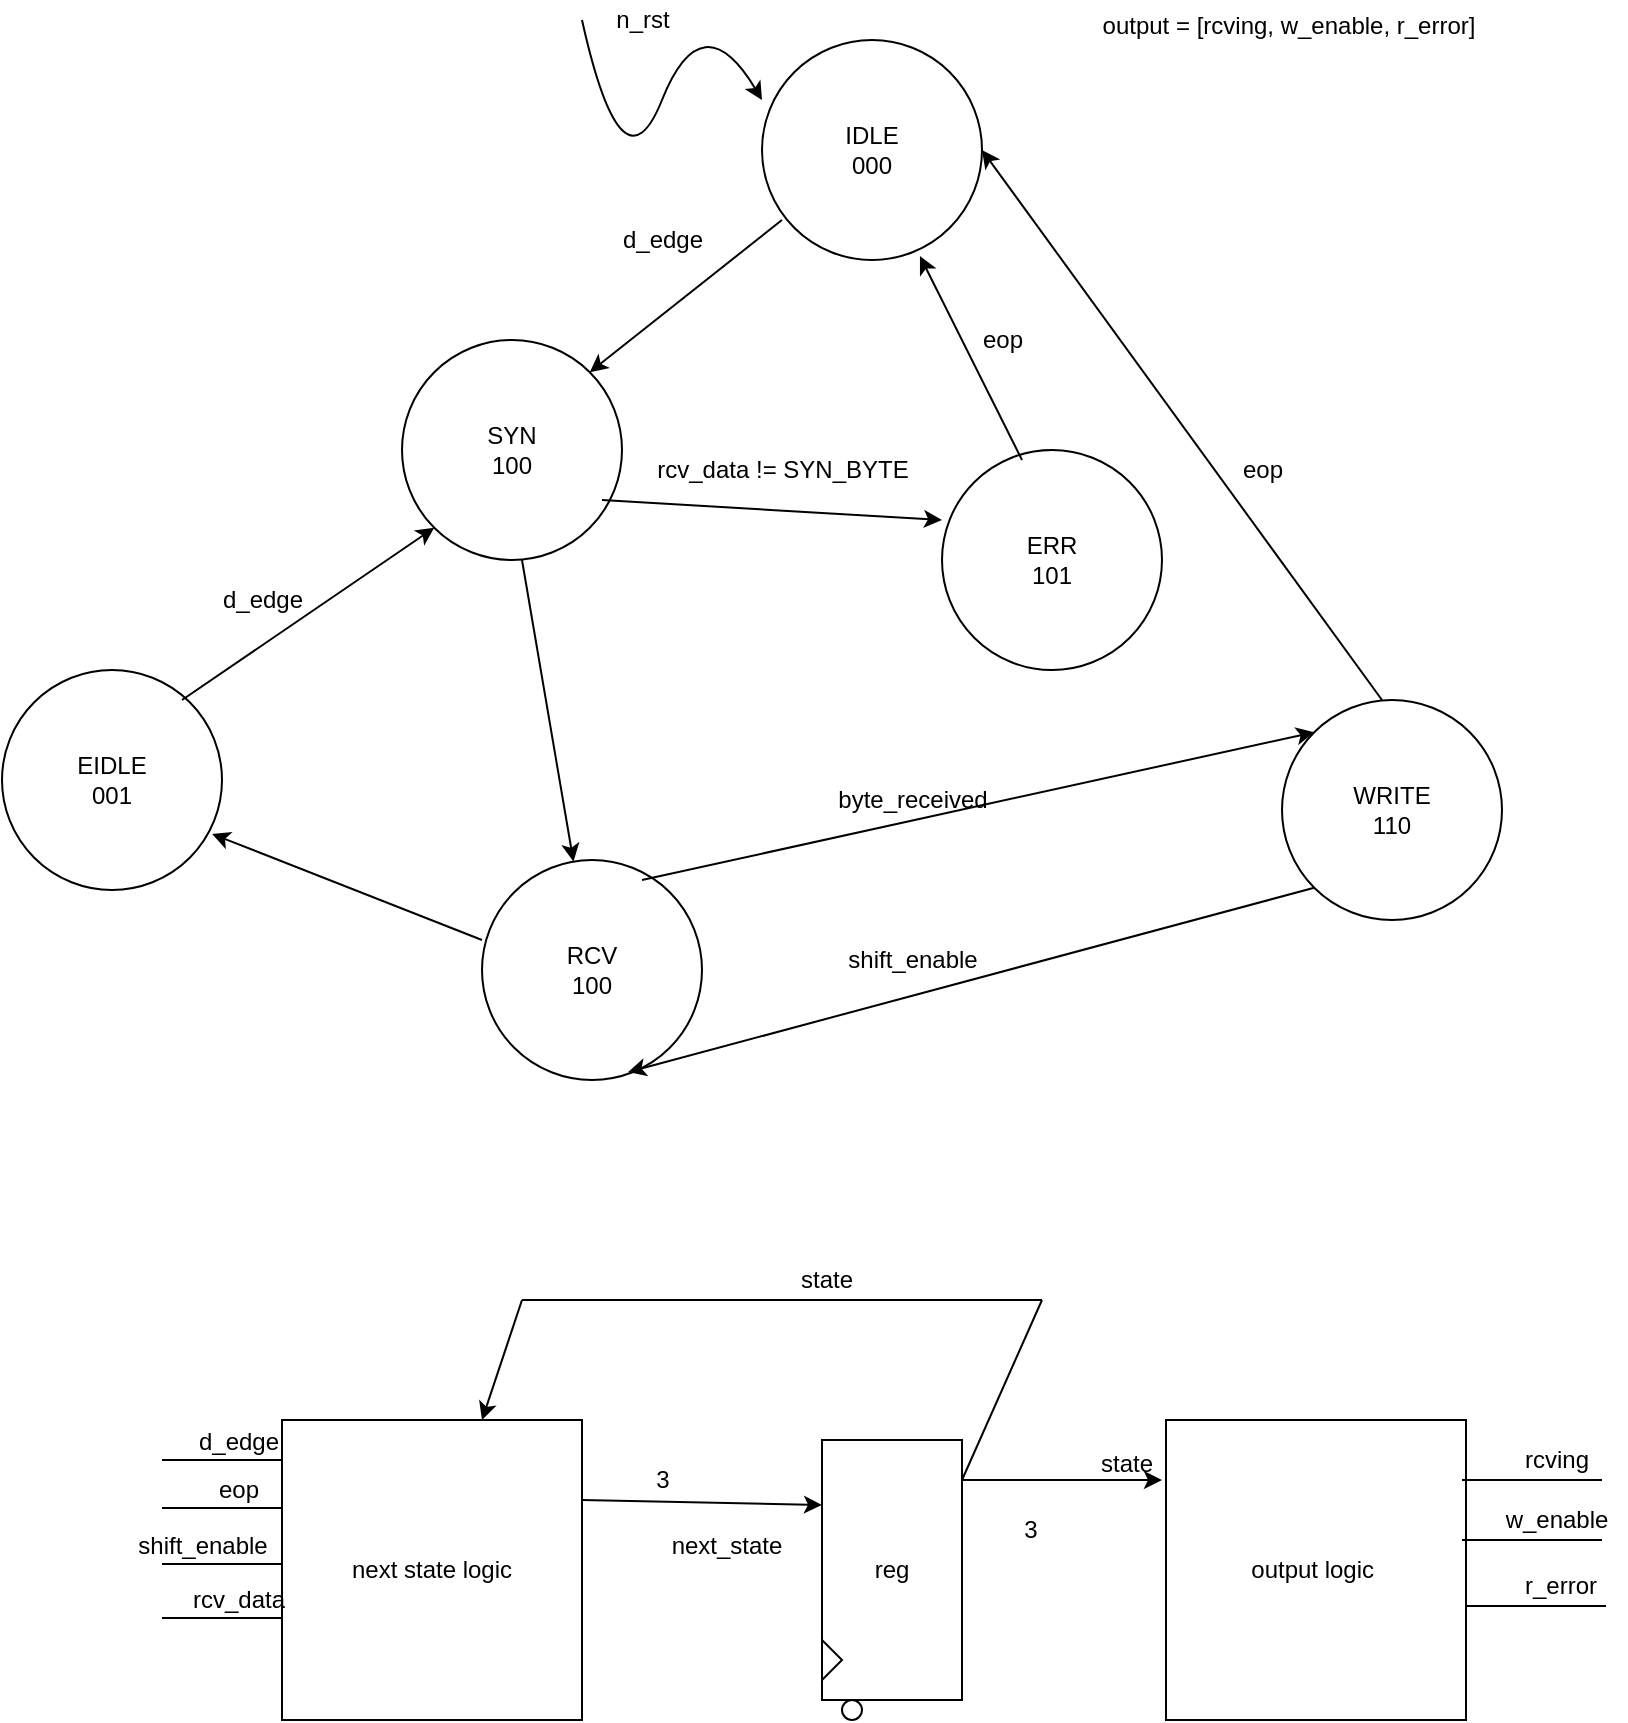 <mxfile version="13.0.1" type="device"><diagram id="uCJ9kOOHFd4VZ5gEbAkc" name="Page-1"><mxGraphModel dx="1796" dy="607" grid="1" gridSize="10" guides="1" tooltips="1" connect="1" arrows="1" fold="1" page="1" pageScale="1" pageWidth="850" pageHeight="1100" math="0" shadow="0"><root><mxCell id="0"/><mxCell id="1" parent="0"/><mxCell id="wGmYTm8C_t985OZbXYJu-1" value="IDLE&lt;br&gt;000" style="ellipse;whiteSpace=wrap;html=1;aspect=fixed;" vertex="1" parent="1"><mxGeometry x="360" y="40" width="110" height="110" as="geometry"/></mxCell><mxCell id="wGmYTm8C_t985OZbXYJu-2" value="output = [rcving, w_enable, r_error]" style="text;html=1;align=center;verticalAlign=middle;resizable=0;points=[];autosize=1;" vertex="1" parent="1"><mxGeometry x="523" y="23" width="200" height="20" as="geometry"/></mxCell><mxCell id="wGmYTm8C_t985OZbXYJu-3" value="SYN&lt;br&gt;100" style="ellipse;whiteSpace=wrap;html=1;aspect=fixed;" vertex="1" parent="1"><mxGeometry x="180" y="190" width="110" height="110" as="geometry"/></mxCell><mxCell id="wGmYTm8C_t985OZbXYJu-4" value="" style="endArrow=classic;html=1;entryX=1;entryY=0;entryDx=0;entryDy=0;" edge="1" parent="1" target="wGmYTm8C_t985OZbXYJu-3"><mxGeometry width="50" height="50" relative="1" as="geometry"><mxPoint x="370" y="130" as="sourcePoint"/><mxPoint x="420" y="80" as="targetPoint"/></mxGeometry></mxCell><mxCell id="wGmYTm8C_t985OZbXYJu-6" value="ERR&lt;br&gt;101" style="ellipse;whiteSpace=wrap;html=1;aspect=fixed;" vertex="1" parent="1"><mxGeometry x="450" y="245" width="110" height="110" as="geometry"/></mxCell><mxCell id="wGmYTm8C_t985OZbXYJu-7" value="d_edge" style="text;html=1;align=center;verticalAlign=middle;resizable=0;points=[];autosize=1;" vertex="1" parent="1"><mxGeometry x="280" y="130" width="60" height="20" as="geometry"/></mxCell><mxCell id="wGmYTm8C_t985OZbXYJu-8" value="" style="endArrow=classic;html=1;entryX=0;entryY=0.318;entryDx=0;entryDy=0;entryPerimeter=0;" edge="1" parent="1" target="wGmYTm8C_t985OZbXYJu-6"><mxGeometry width="50" height="50" relative="1" as="geometry"><mxPoint x="280" y="270" as="sourcePoint"/><mxPoint x="330" y="220" as="targetPoint"/></mxGeometry></mxCell><mxCell id="wGmYTm8C_t985OZbXYJu-9" value="rcv_data != SYN_BYTE" style="text;html=1;align=center;verticalAlign=middle;resizable=0;points=[];autosize=1;" vertex="1" parent="1"><mxGeometry x="300" y="245" width="140" height="20" as="geometry"/></mxCell><mxCell id="wGmYTm8C_t985OZbXYJu-10" value="" style="endArrow=classic;html=1;entryX=0.718;entryY=0.982;entryDx=0;entryDy=0;entryPerimeter=0;" edge="1" parent="1" target="wGmYTm8C_t985OZbXYJu-1"><mxGeometry width="50" height="50" relative="1" as="geometry"><mxPoint x="490" y="250" as="sourcePoint"/><mxPoint x="540" y="200" as="targetPoint"/></mxGeometry></mxCell><mxCell id="wGmYTm8C_t985OZbXYJu-11" value="eop" style="text;html=1;align=center;verticalAlign=middle;resizable=0;points=[];autosize=1;" vertex="1" parent="1"><mxGeometry x="460" y="180" width="40" height="20" as="geometry"/></mxCell><mxCell id="wGmYTm8C_t985OZbXYJu-12" value="RCV&lt;br&gt;100" style="ellipse;whiteSpace=wrap;html=1;aspect=fixed;" vertex="1" parent="1"><mxGeometry x="220" y="450" width="110" height="110" as="geometry"/></mxCell><mxCell id="wGmYTm8C_t985OZbXYJu-14" value="" style="curved=1;endArrow=classic;html=1;" edge="1" parent="1"><mxGeometry width="50" height="50" relative="1" as="geometry"><mxPoint x="270" y="30" as="sourcePoint"/><mxPoint x="360" y="70" as="targetPoint"/><Array as="points"><mxPoint x="290" y="120"/><mxPoint x="330" y="20"/></Array></mxGeometry></mxCell><mxCell id="wGmYTm8C_t985OZbXYJu-15" value="n_rst" style="text;html=1;align=center;verticalAlign=middle;resizable=0;points=[];autosize=1;" vertex="1" parent="1"><mxGeometry x="280" y="20" width="40" height="20" as="geometry"/></mxCell><mxCell id="wGmYTm8C_t985OZbXYJu-16" value="" style="endArrow=classic;html=1;" edge="1" parent="1" target="wGmYTm8C_t985OZbXYJu-12"><mxGeometry width="50" height="50" relative="1" as="geometry"><mxPoint x="240" y="300" as="sourcePoint"/><mxPoint x="290" y="250" as="targetPoint"/></mxGeometry></mxCell><mxCell id="wGmYTm8C_t985OZbXYJu-17" value="WRITE&lt;br&gt;110" style="ellipse;whiteSpace=wrap;html=1;aspect=fixed;" vertex="1" parent="1"><mxGeometry x="620" y="370" width="110" height="110" as="geometry"/></mxCell><mxCell id="wGmYTm8C_t985OZbXYJu-18" value="" style="endArrow=classic;html=1;entryX=0;entryY=0;entryDx=0;entryDy=0;" edge="1" parent="1" target="wGmYTm8C_t985OZbXYJu-17"><mxGeometry width="50" height="50" relative="1" as="geometry"><mxPoint x="300" y="460" as="sourcePoint"/><mxPoint x="350" y="410" as="targetPoint"/></mxGeometry></mxCell><mxCell id="wGmYTm8C_t985OZbXYJu-19" value="byte_received" style="text;html=1;align=center;verticalAlign=middle;resizable=0;points=[];autosize=1;" vertex="1" parent="1"><mxGeometry x="390" y="410" width="90" height="20" as="geometry"/></mxCell><mxCell id="wGmYTm8C_t985OZbXYJu-20" value="" style="endArrow=classic;html=1;entryX=0.664;entryY=0.964;entryDx=0;entryDy=0;entryPerimeter=0;exitX=0;exitY=1;exitDx=0;exitDy=0;" edge="1" parent="1" source="wGmYTm8C_t985OZbXYJu-17" target="wGmYTm8C_t985OZbXYJu-12"><mxGeometry width="50" height="50" relative="1" as="geometry"><mxPoint x="420" y="530" as="sourcePoint"/><mxPoint x="470" y="480" as="targetPoint"/></mxGeometry></mxCell><mxCell id="wGmYTm8C_t985OZbXYJu-22" value="" style="endArrow=classic;html=1;entryX=1;entryY=0.5;entryDx=0;entryDy=0;" edge="1" parent="1" target="wGmYTm8C_t985OZbXYJu-1"><mxGeometry width="50" height="50" relative="1" as="geometry"><mxPoint x="670" y="370" as="sourcePoint"/><mxPoint x="720" y="320" as="targetPoint"/></mxGeometry></mxCell><mxCell id="wGmYTm8C_t985OZbXYJu-23" value="eop" style="text;html=1;align=center;verticalAlign=middle;resizable=0;points=[];autosize=1;" vertex="1" parent="1"><mxGeometry x="590" y="245" width="40" height="20" as="geometry"/></mxCell><mxCell id="wGmYTm8C_t985OZbXYJu-27" value="EIDLE&lt;br&gt;001" style="ellipse;whiteSpace=wrap;html=1;aspect=fixed;" vertex="1" parent="1"><mxGeometry x="-20" y="355" width="110" height="110" as="geometry"/></mxCell><mxCell id="wGmYTm8C_t985OZbXYJu-28" value="" style="endArrow=classic;html=1;entryX=0.955;entryY=0.745;entryDx=0;entryDy=0;entryPerimeter=0;" edge="1" parent="1" target="wGmYTm8C_t985OZbXYJu-27"><mxGeometry width="50" height="50" relative="1" as="geometry"><mxPoint x="220" y="490" as="sourcePoint"/><mxPoint x="270" y="440" as="targetPoint"/></mxGeometry></mxCell><mxCell id="wGmYTm8C_t985OZbXYJu-29" value="" style="endArrow=classic;html=1;entryX=0;entryY=1;entryDx=0;entryDy=0;" edge="1" parent="1" target="wGmYTm8C_t985OZbXYJu-3"><mxGeometry width="50" height="50" relative="1" as="geometry"><mxPoint x="70" y="370" as="sourcePoint"/><mxPoint x="120" y="320" as="targetPoint"/></mxGeometry></mxCell><mxCell id="wGmYTm8C_t985OZbXYJu-30" value="d_edge" style="text;html=1;align=center;verticalAlign=middle;resizable=0;points=[];autosize=1;" vertex="1" parent="1"><mxGeometry x="80" y="310" width="60" height="20" as="geometry"/></mxCell><mxCell id="wGmYTm8C_t985OZbXYJu-31" value="shift_enable" style="text;html=1;align=center;verticalAlign=middle;resizable=0;points=[];autosize=1;" vertex="1" parent="1"><mxGeometry x="395" y="490" width="80" height="20" as="geometry"/></mxCell><mxCell id="wGmYTm8C_t985OZbXYJu-32" value="next state logic" style="whiteSpace=wrap;html=1;aspect=fixed;" vertex="1" parent="1"><mxGeometry x="120" y="730" width="150" height="150" as="geometry"/></mxCell><mxCell id="wGmYTm8C_t985OZbXYJu-33" value="reg" style="rounded=0;whiteSpace=wrap;html=1;" vertex="1" parent="1"><mxGeometry x="390" y="740" width="70" height="130" as="geometry"/></mxCell><mxCell id="wGmYTm8C_t985OZbXYJu-34" value="" style="endArrow=classic;html=1;entryX=0;entryY=0.25;entryDx=0;entryDy=0;" edge="1" parent="1" target="wGmYTm8C_t985OZbXYJu-33"><mxGeometry width="50" height="50" relative="1" as="geometry"><mxPoint x="270" y="770" as="sourcePoint"/><mxPoint x="320" y="720" as="targetPoint"/></mxGeometry></mxCell><mxCell id="wGmYTm8C_t985OZbXYJu-35" value="3" style="text;html=1;align=center;verticalAlign=middle;resizable=0;points=[];autosize=1;" vertex="1" parent="1"><mxGeometry x="300" y="750" width="20" height="20" as="geometry"/></mxCell><mxCell id="wGmYTm8C_t985OZbXYJu-36" value="next_state" style="text;html=1;align=center;verticalAlign=middle;resizable=0;points=[];autosize=1;" vertex="1" parent="1"><mxGeometry x="307" y="783" width="70" height="20" as="geometry"/></mxCell><mxCell id="wGmYTm8C_t985OZbXYJu-37" value="" style="endArrow=none;html=1;" edge="1" parent="1"><mxGeometry width="50" height="50" relative="1" as="geometry"><mxPoint x="460" y="760" as="sourcePoint"/><mxPoint x="500" y="670" as="targetPoint"/></mxGeometry></mxCell><mxCell id="wGmYTm8C_t985OZbXYJu-38" value="" style="endArrow=none;html=1;" edge="1" parent="1"><mxGeometry width="50" height="50" relative="1" as="geometry"><mxPoint x="240" y="670" as="sourcePoint"/><mxPoint x="500" y="670" as="targetPoint"/></mxGeometry></mxCell><mxCell id="wGmYTm8C_t985OZbXYJu-39" value="" style="endArrow=classic;html=1;" edge="1" parent="1" target="wGmYTm8C_t985OZbXYJu-32"><mxGeometry width="50" height="50" relative="1" as="geometry"><mxPoint x="240" y="670" as="sourcePoint"/><mxPoint x="290" y="620" as="targetPoint"/></mxGeometry></mxCell><mxCell id="wGmYTm8C_t985OZbXYJu-40" value="state" style="text;html=1;align=center;verticalAlign=middle;resizable=0;points=[];autosize=1;" vertex="1" parent="1"><mxGeometry x="372" y="650" width="40" height="20" as="geometry"/></mxCell><mxCell id="wGmYTm8C_t985OZbXYJu-41" value="" style="endArrow=classic;html=1;" edge="1" parent="1"><mxGeometry width="50" height="50" relative="1" as="geometry"><mxPoint x="460" y="760" as="sourcePoint"/><mxPoint x="560" y="760" as="targetPoint"/></mxGeometry></mxCell><mxCell id="wGmYTm8C_t985OZbXYJu-42" value="" style="triangle;whiteSpace=wrap;html=1;" vertex="1" parent="1"><mxGeometry x="390" y="840" width="10" height="20" as="geometry"/></mxCell><mxCell id="wGmYTm8C_t985OZbXYJu-43" value="" style="ellipse;whiteSpace=wrap;html=1;aspect=fixed;" vertex="1" parent="1"><mxGeometry x="400" y="870" width="10" height="10" as="geometry"/></mxCell><mxCell id="wGmYTm8C_t985OZbXYJu-44" value="3" style="text;html=1;align=center;verticalAlign=middle;resizable=0;points=[];autosize=1;" vertex="1" parent="1"><mxGeometry x="484" y="775" width="20" height="20" as="geometry"/></mxCell><mxCell id="wGmYTm8C_t985OZbXYJu-45" value="state" style="text;html=1;align=center;verticalAlign=middle;resizable=0;points=[];autosize=1;" vertex="1" parent="1"><mxGeometry x="522" y="742" width="40" height="20" as="geometry"/></mxCell><mxCell id="wGmYTm8C_t985OZbXYJu-46" value="output logic&amp;nbsp;" style="whiteSpace=wrap;html=1;aspect=fixed;" vertex="1" parent="1"><mxGeometry x="562" y="730" width="150" height="150" as="geometry"/></mxCell><mxCell id="wGmYTm8C_t985OZbXYJu-47" value="" style="endArrow=none;html=1;" edge="1" parent="1"><mxGeometry width="50" height="50" relative="1" as="geometry"><mxPoint x="710" y="760" as="sourcePoint"/><mxPoint x="780" y="760" as="targetPoint"/></mxGeometry></mxCell><mxCell id="wGmYTm8C_t985OZbXYJu-48" value="rcving" style="text;html=1;align=center;verticalAlign=middle;resizable=0;points=[];autosize=1;" vertex="1" parent="1"><mxGeometry x="732" y="740" width="50" height="20" as="geometry"/></mxCell><mxCell id="wGmYTm8C_t985OZbXYJu-49" value="" style="endArrow=none;html=1;" edge="1" parent="1"><mxGeometry width="50" height="50" relative="1" as="geometry"><mxPoint x="710" y="790" as="sourcePoint"/><mxPoint x="780" y="790" as="targetPoint"/></mxGeometry></mxCell><mxCell id="wGmYTm8C_t985OZbXYJu-50" value="w_enable" style="text;html=1;align=center;verticalAlign=middle;resizable=0;points=[];autosize=1;" vertex="1" parent="1"><mxGeometry x="722" y="770" width="70" height="20" as="geometry"/></mxCell><mxCell id="wGmYTm8C_t985OZbXYJu-51" value="" style="endArrow=none;html=1;" edge="1" parent="1"><mxGeometry width="50" height="50" relative="1" as="geometry"><mxPoint x="712" y="823" as="sourcePoint"/><mxPoint x="782" y="823" as="targetPoint"/></mxGeometry></mxCell><mxCell id="wGmYTm8C_t985OZbXYJu-52" value="r_error" style="text;html=1;align=center;verticalAlign=middle;resizable=0;points=[];autosize=1;" vertex="1" parent="1"><mxGeometry x="734" y="803" width="50" height="20" as="geometry"/></mxCell><mxCell id="wGmYTm8C_t985OZbXYJu-53" value="" style="endArrow=none;html=1;" edge="1" parent="1"><mxGeometry width="50" height="50" relative="1" as="geometry"><mxPoint x="60" y="750" as="sourcePoint"/><mxPoint x="120" y="750" as="targetPoint"/></mxGeometry></mxCell><mxCell id="wGmYTm8C_t985OZbXYJu-54" value="d_edge" style="text;html=1;align=center;verticalAlign=middle;resizable=0;points=[];autosize=1;" vertex="1" parent="1"><mxGeometry x="68" y="731" width="60" height="20" as="geometry"/></mxCell><mxCell id="wGmYTm8C_t985OZbXYJu-55" value="" style="endArrow=none;html=1;" edge="1" parent="1"><mxGeometry width="50" height="50" relative="1" as="geometry"><mxPoint x="60" y="774" as="sourcePoint"/><mxPoint x="120" y="774" as="targetPoint"/></mxGeometry></mxCell><mxCell id="wGmYTm8C_t985OZbXYJu-56" value="eop" style="text;html=1;align=center;verticalAlign=middle;resizable=0;points=[];autosize=1;" vertex="1" parent="1"><mxGeometry x="78" y="755" width="40" height="20" as="geometry"/></mxCell><mxCell id="wGmYTm8C_t985OZbXYJu-57" value="" style="endArrow=none;html=1;" edge="1" parent="1"><mxGeometry width="50" height="50" relative="1" as="geometry"><mxPoint x="60" y="802" as="sourcePoint"/><mxPoint x="120" y="802" as="targetPoint"/></mxGeometry></mxCell><mxCell id="wGmYTm8C_t985OZbXYJu-58" value="shift_enable" style="text;html=1;align=center;verticalAlign=middle;resizable=0;points=[];autosize=1;" vertex="1" parent="1"><mxGeometry x="40" y="783" width="80" height="20" as="geometry"/></mxCell><mxCell id="wGmYTm8C_t985OZbXYJu-59" value="" style="endArrow=none;html=1;" edge="1" parent="1"><mxGeometry width="50" height="50" relative="1" as="geometry"><mxPoint x="60" y="829" as="sourcePoint"/><mxPoint x="120" y="829" as="targetPoint"/></mxGeometry></mxCell><mxCell id="wGmYTm8C_t985OZbXYJu-60" value="rcv_data" style="text;html=1;align=center;verticalAlign=middle;resizable=0;points=[];autosize=1;" vertex="1" parent="1"><mxGeometry x="68" y="810" width="60" height="20" as="geometry"/></mxCell></root></mxGraphModel></diagram></mxfile>